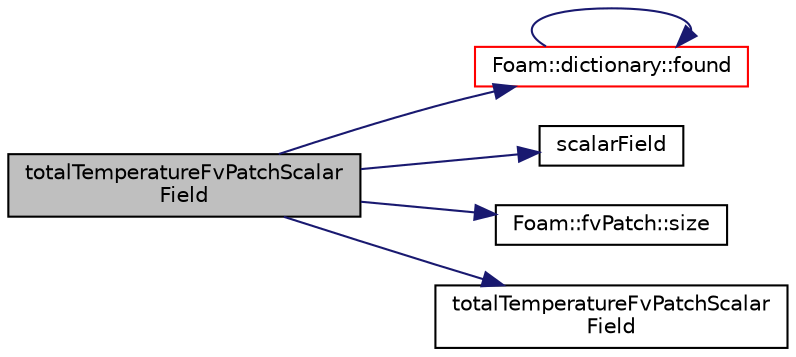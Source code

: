 digraph "totalTemperatureFvPatchScalarField"
{
  bgcolor="transparent";
  edge [fontname="Helvetica",fontsize="10",labelfontname="Helvetica",labelfontsize="10"];
  node [fontname="Helvetica",fontsize="10",shape=record];
  rankdir="LR";
  Node1 [label="totalTemperatureFvPatchScalar\lField",height=0.2,width=0.4,color="black", fillcolor="grey75", style="filled", fontcolor="black"];
  Node1 -> Node2 [color="midnightblue",fontsize="10",style="solid",fontname="Helvetica"];
  Node2 [label="Foam::dictionary::found",height=0.2,width=0.4,color="red",URL="$a00524.html#ae9d6521e0e8d3956f9b49ddeb44877b8",tooltip="Search dictionary for given keyword. "];
  Node2 -> Node2 [color="midnightblue",fontsize="10",style="solid",fontname="Helvetica"];
  Node1 -> Node3 [color="midnightblue",fontsize="10",style="solid",fontname="Helvetica"];
  Node3 [label="scalarField",height=0.2,width=0.4,color="black",URL="$a04329.html#afcd8855c276a98ae9604b35c8fb5b81e"];
  Node1 -> Node4 [color="midnightblue",fontsize="10",style="solid",fontname="Helvetica"];
  Node4 [label="Foam::fvPatch::size",height=0.2,width=0.4,color="black",URL="$a00887.html#aefe0792b5b0175e6022a92a906fdf053",tooltip="Return size. "];
  Node1 -> Node5 [color="midnightblue",fontsize="10",style="solid",fontname="Helvetica"];
  Node5 [label="totalTemperatureFvPatchScalar\lField",height=0.2,width=0.4,color="black",URL="$a02653.html#a25b2294c426f5da0191049ce02e06707",tooltip="Construct from patch and internal field. "];
}
